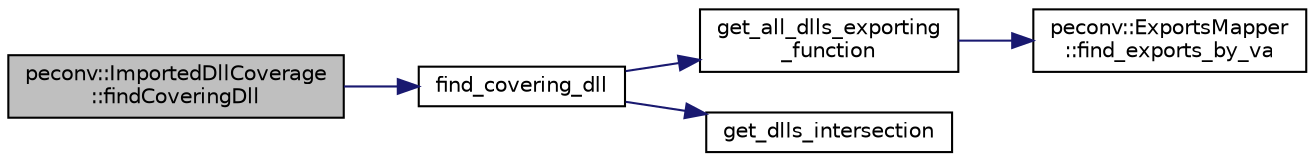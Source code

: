digraph "peconv::ImportedDllCoverage::findCoveringDll"
{
 // LATEX_PDF_SIZE
  edge [fontname="Helvetica",fontsize="10",labelfontname="Helvetica",labelfontsize="10"];
  node [fontname="Helvetica",fontsize="10",shape=record];
  rankdir="LR";
  Node1 [label="peconv::ImportedDllCoverage\l::findCoveringDll",height=0.2,width=0.4,color="black", fillcolor="grey75", style="filled", fontcolor="black",tooltip=" "];
  Node1 -> Node2 [color="midnightblue",fontsize="10",style="solid",fontname="Helvetica"];
  Node2 [label="find_covering_dll",height=0.2,width=0.4,color="black", fillcolor="white", style="filled",URL="$fix__imports_8cpp.html#a1080df55d905f4d4aec10316c73b90d4",tooltip=" "];
  Node2 -> Node3 [color="midnightblue",fontsize="10",style="solid",fontname="Helvetica"];
  Node3 [label="get_all_dlls_exporting\l_function",height=0.2,width=0.4,color="black", fillcolor="white", style="filled",URL="$fix__imports_8cpp.html#ab04905c88304c4ca2c13c262188a903e",tooltip=" "];
  Node3 -> Node4 [color="midnightblue",fontsize="10",style="solid",fontname="Helvetica"];
  Node4 [label="peconv::ExportsMapper\l::find_exports_by_va",height=0.2,width=0.4,color="black", fillcolor="white", style="filled",URL="$classpeconv_1_1_exports_mapper.html#a5f4a8cca1355d93d1d71a01d51fc843c",tooltip=" "];
  Node2 -> Node5 [color="midnightblue",fontsize="10",style="solid",fontname="Helvetica"];
  Node5 [label="get_dlls_intersection",height=0.2,width=0.4,color="black", fillcolor="white", style="filled",URL="$fix__imports_8cpp.html#a9d9dedc0fa47f764c6fbebce7c3938b8",tooltip=" "];
}
